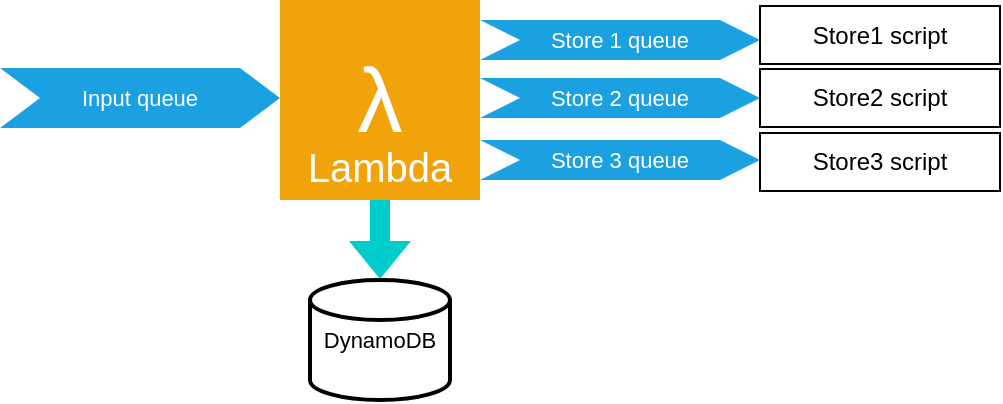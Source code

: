 <mxfile version="20.8.16" type="device"><diagram name="Page-1" id="RD9Qw4pQntsd1lu1N0Dm"><mxGraphModel dx="506" dy="379" grid="1" gridSize="10" guides="1" tooltips="1" connect="1" arrows="1" fold="1" page="1" pageScale="1" pageWidth="827" pageHeight="1169" math="0" shadow="0"><root><mxCell id="0"/><mxCell id="1" parent="0"/><mxCell id="sekS3eXs43FYH7sgV2Q8-26" value="" style="shape=flexArrow;endArrow=classic;html=1;rounded=0;fontFamily=Helvetica;fontSize=11;fontColor=#ffffff;fillColor=#00CCCC;strokeColor=none;" parent="1" edge="1"><mxGeometry width="50" height="50" relative="1" as="geometry"><mxPoint x="400" y="330" as="sourcePoint"/><mxPoint x="400" y="400" as="targetPoint"/></mxGeometry></mxCell><mxCell id="sekS3eXs43FYH7sgV2Q8-1" value="&lt;font color=&quot;#ffffff&quot; style=&quot;font-size: 45px;&quot;&gt;λ&lt;/font&gt;" style="rounded=0;whiteSpace=wrap;html=1;fillColor=#f0a30a;strokeColor=none;fontColor=#000000;" parent="1" vertex="1"><mxGeometry x="350" y="260" width="100" height="100" as="geometry"/></mxCell><mxCell id="sekS3eXs43FYH7sgV2Q8-3" value="&lt;font style=&quot;font-size: 20px;&quot;&gt;Lambda&lt;/font&gt;" style="text;strokeColor=none;align=center;fillColor=none;html=1;verticalAlign=middle;whiteSpace=wrap;rounded=0;fontSize=45;fontColor=#ffffff;" parent="1" vertex="1"><mxGeometry x="370" y="320" width="60" height="30" as="geometry"/></mxCell><mxCell id="sekS3eXs43FYH7sgV2Q8-7" value="" style="group" parent="1" vertex="1" connectable="0"><mxGeometry x="210" y="294" width="140" height="30" as="geometry"/></mxCell><mxCell id="sekS3eXs43FYH7sgV2Q8-5" value="" style="triangle;whiteSpace=wrap;html=1;strokeColor=none;fontFamily=Helvetica;fontSize=20;fontColor=#ffffff;rounded=0;shadow=0;fillColor=#1ba1e2;" parent="sekS3eXs43FYH7sgV2Q8-7" vertex="1"><mxGeometry x="120" width="20" height="30" as="geometry"/></mxCell><mxCell id="sekS3eXs43FYH7sgV2Q8-4" value="" style="rounded=0;whiteSpace=wrap;html=1;strokeColor=none;fontFamily=Helvetica;fontSize=20;fillColor=#1ba1e2;fontColor=#ffffff;" parent="sekS3eXs43FYH7sgV2Q8-7" vertex="1"><mxGeometry width="120" height="30" as="geometry"/></mxCell><mxCell id="sekS3eXs43FYH7sgV2Q8-6" value="" style="triangle;whiteSpace=wrap;html=1;strokeColor=none;fontFamily=Helvetica;fontSize=20;fontColor=#ffffff;rounded=0;shadow=0;fillColor=#FFFFFF;" parent="sekS3eXs43FYH7sgV2Q8-7" vertex="1"><mxGeometry width="20" height="30" as="geometry"/></mxCell><mxCell id="sekS3eXs43FYH7sgV2Q8-8" value="Input queue" style="text;strokeColor=none;align=center;fillColor=none;html=1;verticalAlign=middle;whiteSpace=wrap;rounded=0;fontSize=11;fontFamily=Helvetica;fontColor=#ffffff;" parent="sekS3eXs43FYH7sgV2Q8-7" vertex="1"><mxGeometry x="30" width="80" height="30" as="geometry"/></mxCell><mxCell id="sekS3eXs43FYH7sgV2Q8-9" value="" style="group" parent="1" vertex="1" connectable="0"><mxGeometry x="450" y="270" width="140" height="20" as="geometry"/></mxCell><mxCell id="sekS3eXs43FYH7sgV2Q8-10" value="" style="triangle;whiteSpace=wrap;html=1;strokeColor=none;fontFamily=Helvetica;fontSize=20;fontColor=#ffffff;rounded=0;shadow=0;fillColor=#1ba1e2;" parent="sekS3eXs43FYH7sgV2Q8-9" vertex="1"><mxGeometry x="120" width="20" height="20" as="geometry"/></mxCell><mxCell id="sekS3eXs43FYH7sgV2Q8-11" value="" style="rounded=0;whiteSpace=wrap;html=1;strokeColor=none;fontFamily=Helvetica;fontSize=20;fillColor=#1ba1e2;fontColor=#ffffff;" parent="sekS3eXs43FYH7sgV2Q8-9" vertex="1"><mxGeometry width="120" height="20" as="geometry"/></mxCell><mxCell id="sekS3eXs43FYH7sgV2Q8-12" value="" style="triangle;whiteSpace=wrap;html=1;strokeColor=none;fontFamily=Helvetica;fontSize=20;fontColor=#ffffff;rounded=0;shadow=0;fillColor=#FFFFFF;" parent="sekS3eXs43FYH7sgV2Q8-9" vertex="1"><mxGeometry width="20" height="20" as="geometry"/></mxCell><mxCell id="sekS3eXs43FYH7sgV2Q8-13" value="Store 1 queue" style="text;strokeColor=none;align=center;fillColor=none;html=1;verticalAlign=middle;whiteSpace=wrap;rounded=0;fontSize=11;fontFamily=Helvetica;fontColor=#ffffff;" parent="sekS3eXs43FYH7sgV2Q8-9" vertex="1"><mxGeometry x="30" width="80" height="20" as="geometry"/></mxCell><mxCell id="sekS3eXs43FYH7sgV2Q8-14" value="" style="group" parent="1" vertex="1" connectable="0"><mxGeometry x="450" y="299" width="140" height="20" as="geometry"/></mxCell><mxCell id="sekS3eXs43FYH7sgV2Q8-15" value="" style="triangle;whiteSpace=wrap;html=1;strokeColor=none;fontFamily=Helvetica;fontSize=20;fontColor=#ffffff;rounded=0;shadow=0;fillColor=#1ba1e2;" parent="sekS3eXs43FYH7sgV2Q8-14" vertex="1"><mxGeometry x="120" width="20" height="20" as="geometry"/></mxCell><mxCell id="sekS3eXs43FYH7sgV2Q8-16" value="" style="rounded=0;whiteSpace=wrap;html=1;strokeColor=none;fontFamily=Helvetica;fontSize=20;fillColor=#1ba1e2;fontColor=#ffffff;" parent="sekS3eXs43FYH7sgV2Q8-14" vertex="1"><mxGeometry width="120" height="20" as="geometry"/></mxCell><mxCell id="sekS3eXs43FYH7sgV2Q8-17" value="" style="triangle;whiteSpace=wrap;html=1;strokeColor=none;fontFamily=Helvetica;fontSize=20;fontColor=#ffffff;rounded=0;shadow=0;fillColor=#FFFFFF;" parent="sekS3eXs43FYH7sgV2Q8-14" vertex="1"><mxGeometry width="20" height="20" as="geometry"/></mxCell><mxCell id="sekS3eXs43FYH7sgV2Q8-18" value="Store 2 queue" style="text;strokeColor=none;align=center;fillColor=none;html=1;verticalAlign=middle;whiteSpace=wrap;rounded=0;fontSize=11;fontFamily=Helvetica;fontColor=#ffffff;" parent="sekS3eXs43FYH7sgV2Q8-14" vertex="1"><mxGeometry x="30" width="80" height="20" as="geometry"/></mxCell><mxCell id="sekS3eXs43FYH7sgV2Q8-19" value="" style="group" parent="1" vertex="1" connectable="0"><mxGeometry x="450" y="330" width="140" height="20" as="geometry"/></mxCell><mxCell id="sekS3eXs43FYH7sgV2Q8-20" value="" style="triangle;whiteSpace=wrap;html=1;strokeColor=none;fontFamily=Helvetica;fontSize=20;fontColor=#ffffff;rounded=0;shadow=0;fillColor=#1ba1e2;" parent="sekS3eXs43FYH7sgV2Q8-19" vertex="1"><mxGeometry x="120" width="20" height="20" as="geometry"/></mxCell><mxCell id="sekS3eXs43FYH7sgV2Q8-21" value="" style="rounded=0;whiteSpace=wrap;html=1;strokeColor=none;fontFamily=Helvetica;fontSize=20;fillColor=#1ba1e2;fontColor=#ffffff;" parent="sekS3eXs43FYH7sgV2Q8-19" vertex="1"><mxGeometry width="120" height="20" as="geometry"/></mxCell><mxCell id="sekS3eXs43FYH7sgV2Q8-22" value="" style="triangle;whiteSpace=wrap;html=1;strokeColor=none;fontFamily=Helvetica;fontSize=20;fontColor=#ffffff;rounded=0;shadow=0;fillColor=#FFFFFF;" parent="sekS3eXs43FYH7sgV2Q8-19" vertex="1"><mxGeometry width="20" height="20" as="geometry"/></mxCell><mxCell id="sekS3eXs43FYH7sgV2Q8-23" value="Store 3 queue" style="text;strokeColor=none;align=center;fillColor=none;html=1;verticalAlign=middle;whiteSpace=wrap;rounded=0;fontSize=11;fontFamily=Helvetica;fontColor=#ffffff;" parent="sekS3eXs43FYH7sgV2Q8-19" vertex="1"><mxGeometry x="30" width="80" height="20" as="geometry"/></mxCell><mxCell id="sekS3eXs43FYH7sgV2Q8-27" value="&lt;font color=&quot;#000000&quot;&gt;DynamoDB&lt;/font&gt;" style="strokeWidth=2;html=1;shape=mxgraph.flowchart.database;whiteSpace=wrap;rounded=0;shadow=0;sketch=0;fontFamily=Helvetica;fontSize=11;" parent="1" vertex="1"><mxGeometry x="365" y="400" width="70" height="60" as="geometry"/></mxCell><mxCell id="wylhbEvpCwdng6tvjg-w-1" value="Store1 script" style="rounded=0;whiteSpace=wrap;html=1;" vertex="1" parent="1"><mxGeometry x="590" y="263" width="120" height="29" as="geometry"/></mxCell><mxCell id="wylhbEvpCwdng6tvjg-w-2" value="Store2 script" style="rounded=0;whiteSpace=wrap;html=1;" vertex="1" parent="1"><mxGeometry x="590" y="294.5" width="120" height="29" as="geometry"/></mxCell><mxCell id="wylhbEvpCwdng6tvjg-w-3" value="Store3 script" style="rounded=0;whiteSpace=wrap;html=1;" vertex="1" parent="1"><mxGeometry x="590" y="326.5" width="120" height="29" as="geometry"/></mxCell></root></mxGraphModel></diagram></mxfile>